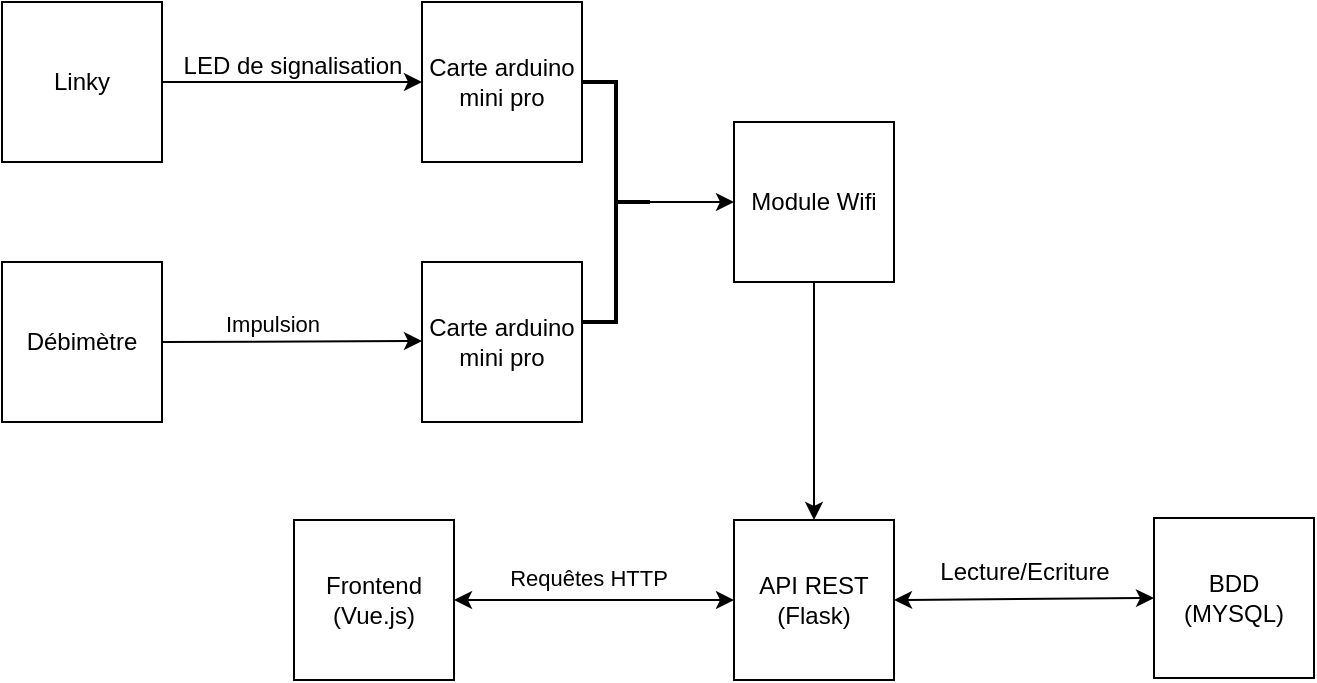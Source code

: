 <mxfile version="26.1.3">
  <diagram name="Page-1" id="rcZ2fe9jmoXBa2nG-Fuy">
    <mxGraphModel dx="1216" dy="538" grid="1" gridSize="10" guides="1" tooltips="1" connect="1" arrows="1" fold="1" page="1" pageScale="1" pageWidth="827" pageHeight="1169" math="0" shadow="0">
      <root>
        <mxCell id="0" />
        <mxCell id="1" parent="0" />
        <mxCell id="b4SRcP6sAaXAdsncKoyC-1" value="Linky" style="whiteSpace=wrap;html=1;aspect=fixed;" vertex="1" parent="1">
          <mxGeometry x="124" y="100" width="80" height="80" as="geometry" />
        </mxCell>
        <mxCell id="b4SRcP6sAaXAdsncKoyC-2" value="Débimètre" style="whiteSpace=wrap;html=1;aspect=fixed;" vertex="1" parent="1">
          <mxGeometry x="124" y="230" width="80" height="80" as="geometry" />
        </mxCell>
        <mxCell id="b4SRcP6sAaXAdsncKoyC-3" value="Carte arduino mini pro" style="whiteSpace=wrap;html=1;aspect=fixed;" vertex="1" parent="1">
          <mxGeometry x="334" y="100" width="80" height="80" as="geometry" />
        </mxCell>
        <mxCell id="b4SRcP6sAaXAdsncKoyC-4" value="Carte arduino mini pro" style="whiteSpace=wrap;html=1;aspect=fixed;" vertex="1" parent="1">
          <mxGeometry x="334" y="230" width="80" height="80" as="geometry" />
        </mxCell>
        <mxCell id="b4SRcP6sAaXAdsncKoyC-5" value="" style="endArrow=classic;html=1;rounded=0;exitX=1;exitY=0.5;exitDx=0;exitDy=0;entryX=0;entryY=0.5;entryDx=0;entryDy=0;" edge="1" parent="1" source="b4SRcP6sAaXAdsncKoyC-1" target="b4SRcP6sAaXAdsncKoyC-3">
          <mxGeometry width="50" height="50" relative="1" as="geometry">
            <mxPoint x="390" y="270" as="sourcePoint" />
            <mxPoint x="440" y="220" as="targetPoint" />
          </mxGeometry>
        </mxCell>
        <mxCell id="b4SRcP6sAaXAdsncKoyC-6" value="" style="endArrow=classic;html=1;rounded=0;exitX=1;exitY=0.5;exitDx=0;exitDy=0;entryX=0;entryY=0.5;entryDx=0;entryDy=0;" edge="1" parent="1" source="b4SRcP6sAaXAdsncKoyC-2">
          <mxGeometry width="50" height="50" relative="1" as="geometry">
            <mxPoint x="240" y="269.5" as="sourcePoint" />
            <mxPoint x="334" y="269.5" as="targetPoint" />
          </mxGeometry>
        </mxCell>
        <mxCell id="b4SRcP6sAaXAdsncKoyC-25" value="Impulsion" style="edgeLabel;html=1;align=center;verticalAlign=middle;resizable=0;points=[];" vertex="1" connectable="0" parent="b4SRcP6sAaXAdsncKoyC-6">
          <mxGeometry x="-0.207" y="13" relative="1" as="geometry">
            <mxPoint x="3" y="4" as="offset" />
          </mxGeometry>
        </mxCell>
        <mxCell id="b4SRcP6sAaXAdsncKoyC-7" value="Module Wifi" style="whiteSpace=wrap;html=1;aspect=fixed;" vertex="1" parent="1">
          <mxGeometry x="490" y="160" width="80" height="80" as="geometry" />
        </mxCell>
        <mxCell id="b4SRcP6sAaXAdsncKoyC-12" value="" style="strokeWidth=2;html=1;shape=mxgraph.flowchart.annotation_2;align=left;labelPosition=right;pointerEvents=1;rotation=-180;" vertex="1" parent="1">
          <mxGeometry x="414" y="140" width="34" height="120" as="geometry" />
        </mxCell>
        <mxCell id="b4SRcP6sAaXAdsncKoyC-14" value="" style="endArrow=classic;html=1;rounded=0;entryX=0;entryY=0.5;entryDx=0;entryDy=0;exitX=0;exitY=0.5;exitDx=0;exitDy=0;exitPerimeter=0;" edge="1" parent="1" source="b4SRcP6sAaXAdsncKoyC-12" target="b4SRcP6sAaXAdsncKoyC-7">
          <mxGeometry width="50" height="50" relative="1" as="geometry">
            <mxPoint x="450" y="200" as="sourcePoint" />
            <mxPoint x="510" y="200" as="targetPoint" />
          </mxGeometry>
        </mxCell>
        <mxCell id="b4SRcP6sAaXAdsncKoyC-15" value="API REST&lt;div&gt;(Flask)&lt;/div&gt;" style="whiteSpace=wrap;html=1;aspect=fixed;" vertex="1" parent="1">
          <mxGeometry x="490" y="359" width="80" height="80" as="geometry" />
        </mxCell>
        <mxCell id="b4SRcP6sAaXAdsncKoyC-16" value="BDD&lt;div&gt;(MYSQL)&lt;/div&gt;" style="whiteSpace=wrap;html=1;aspect=fixed;" vertex="1" parent="1">
          <mxGeometry x="700" y="358" width="80" height="80" as="geometry" />
        </mxCell>
        <mxCell id="b4SRcP6sAaXAdsncKoyC-17" value="Frontend&lt;div&gt;(Vue.js)&lt;/div&gt;" style="whiteSpace=wrap;html=1;aspect=fixed;" vertex="1" parent="1">
          <mxGeometry x="270" y="359" width="80" height="80" as="geometry" />
        </mxCell>
        <mxCell id="b4SRcP6sAaXAdsncKoyC-18" value="" style="endArrow=classic;html=1;rounded=0;entryX=0.5;entryY=0;entryDx=0;entryDy=0;exitX=0.5;exitY=1;exitDx=0;exitDy=0;" edge="1" parent="1" source="b4SRcP6sAaXAdsncKoyC-7" target="b4SRcP6sAaXAdsncKoyC-15">
          <mxGeometry width="50" height="50" relative="1" as="geometry">
            <mxPoint x="250" y="370" as="sourcePoint" />
            <mxPoint x="300" y="320" as="targetPoint" />
          </mxGeometry>
        </mxCell>
        <mxCell id="b4SRcP6sAaXAdsncKoyC-20" value="" style="endArrow=classic;startArrow=classic;html=1;rounded=0;entryX=0;entryY=0.5;entryDx=0;entryDy=0;exitX=1;exitY=0.5;exitDx=0;exitDy=0;" edge="1" parent="1" source="b4SRcP6sAaXAdsncKoyC-17" target="b4SRcP6sAaXAdsncKoyC-15">
          <mxGeometry width="50" height="50" relative="1" as="geometry">
            <mxPoint x="450" y="400" as="sourcePoint" />
            <mxPoint x="334" y="350" as="targetPoint" />
          </mxGeometry>
        </mxCell>
        <mxCell id="b4SRcP6sAaXAdsncKoyC-22" value="Requêtes HTTP" style="edgeLabel;html=1;align=center;verticalAlign=middle;resizable=0;points=[];" vertex="1" connectable="0" parent="b4SRcP6sAaXAdsncKoyC-20">
          <mxGeometry x="-0.099" y="-1" relative="1" as="geometry">
            <mxPoint x="4" y="-12" as="offset" />
          </mxGeometry>
        </mxCell>
        <mxCell id="b4SRcP6sAaXAdsncKoyC-21" value="" style="endArrow=classic;startArrow=classic;html=1;rounded=0;entryX=0;entryY=0.5;entryDx=0;entryDy=0;exitX=1;exitY=0.5;exitDx=0;exitDy=0;" edge="1" parent="1" source="b4SRcP6sAaXAdsncKoyC-15" target="b4SRcP6sAaXAdsncKoyC-16">
          <mxGeometry width="50" height="50" relative="1" as="geometry">
            <mxPoint x="250" y="370" as="sourcePoint" />
            <mxPoint x="300" y="320" as="targetPoint" />
          </mxGeometry>
        </mxCell>
        <mxCell id="b4SRcP6sAaXAdsncKoyC-23" value="Lecture/Ecriture" style="text;html=1;align=center;verticalAlign=middle;resizable=0;points=[];autosize=1;strokeColor=none;fillColor=none;" vertex="1" parent="1">
          <mxGeometry x="580" y="370" width="110" height="30" as="geometry" />
        </mxCell>
        <mxCell id="b4SRcP6sAaXAdsncKoyC-26" value="LED de signalisation" style="text;html=1;align=center;verticalAlign=middle;resizable=0;points=[];autosize=1;strokeColor=none;fillColor=none;" vertex="1" parent="1">
          <mxGeometry x="204" y="117" width="130" height="30" as="geometry" />
        </mxCell>
      </root>
    </mxGraphModel>
  </diagram>
</mxfile>
